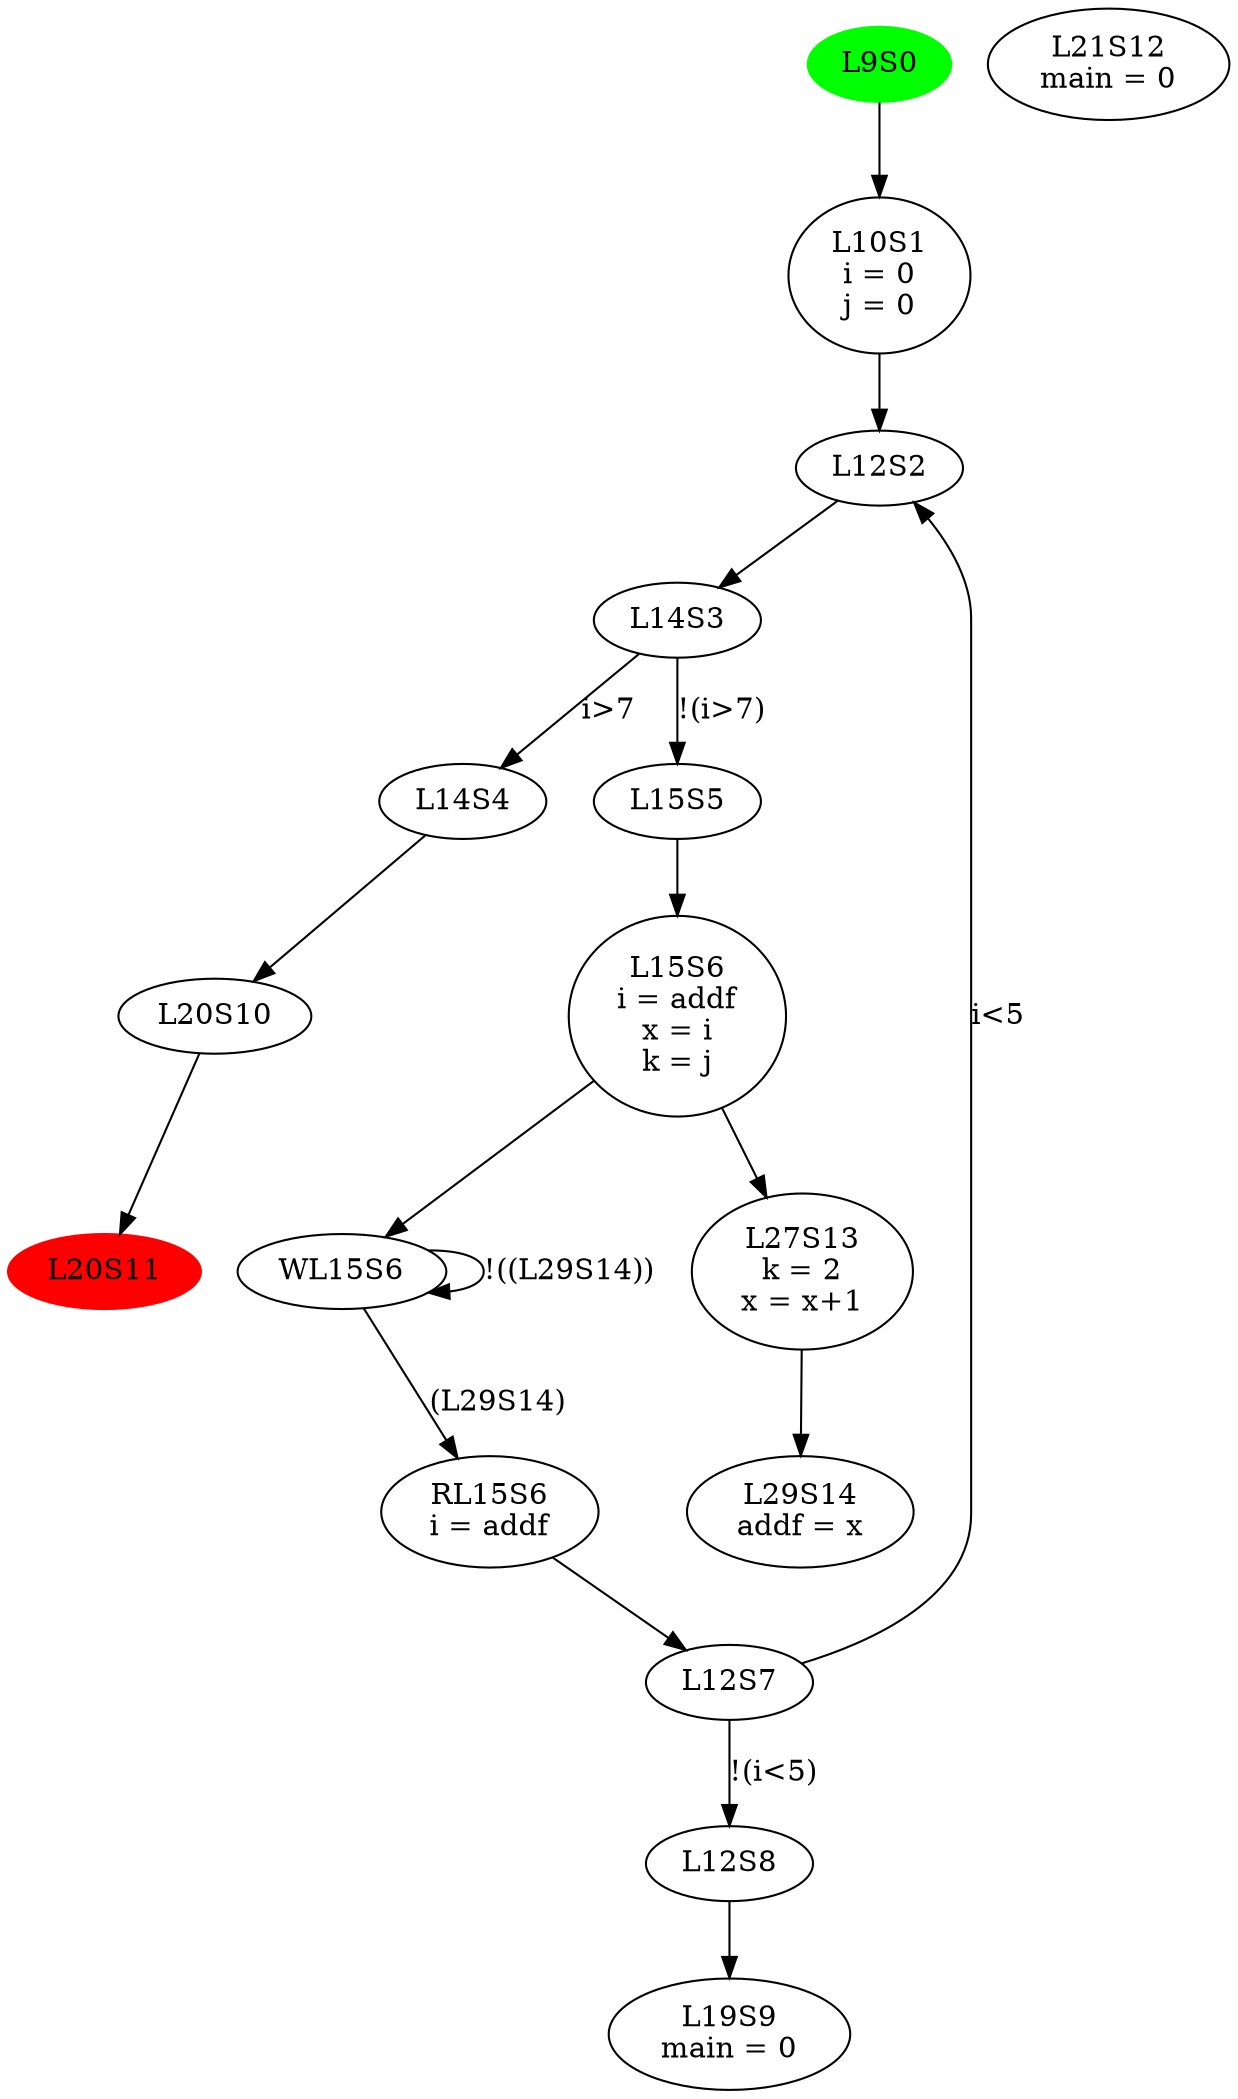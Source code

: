 // raw_CFG
digraph {
	L9S0 -> L10S1 [label=""]
	L9S0 [label=L9S0
 color=green style=filled]
	L9S0 [label=L9S0
]
	L10S1 -> L12S2 [label=""]
	L10S1 [label="L10S1
i = 0
j = 0
"]
	L12S2 -> L14S3 [label=""]
	L12S2 [label=L12S2
]
	L14S3 -> L14S4 [label="i>7"]
	L14S3 -> L15S5 [label="!(i>7)"]
	L14S3 [label=L14S3
]
	L14S4 -> L20S10 [label=""]
	L14S4 [label=L14S4
]
	L15S5 -> L15S6 [label=""]
	L15S5 [label=L15S5
]
	L20S10 -> L20S11 [label=""]
	L20S10 [label=L20S10
]
	L15S6 -> WL15S6 [label=""]
	L15S6 -> L27S13 [label=""]
	L15S6 [label="L15S6
i = addf
x = i
k = j
"]
	WL15S6 -> RL15S6 [label="(L29S14)"]
	WL15S6 -> WL15S6 [label="!((L29S14))"]
	WL15S6 [label=WL15S6
]
	RL15S6 -> L12S7 [label=""]
	RL15S6 [label="RL15S6
i = addf
"]
	L12S7 -> L12S2 [label="i<5"]
	L12S7 -> L12S8 [label="!(i<5)"]
	L12S7 [label=L12S7
]
	L27S13 -> L29S14 [label=""]
	L27S13 [label="L27S13
k = 2
x = x+1
"]
	L29S14 [label="L29S14
addf = x
"]
	L12S8 -> L19S9 [label=""]
	L12S8 [label=L12S8
]
	L19S9 [label="L19S9
main = 0
"]
	L20S11 [label=L20S11
 color=red style=filled]
	L20S11 [label=L20S11
]
	L21S12 [label="L21S12
main = 0
"]
}
